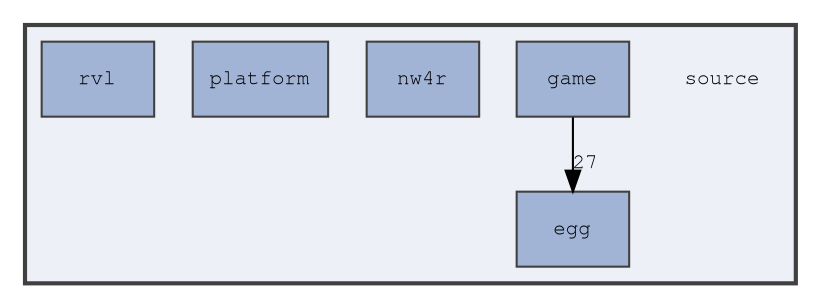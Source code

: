 digraph "source"
{
 // LATEX_PDF_SIZE
  edge [fontname="FreeMono",fontsize="10",labelfontname="FreeMono",labelfontsize="10"];
  node [fontname="FreeMono",fontsize="10",shape=record];
  compound=true
  subgraph clusterdir_b2f33c71d4aa5e7af42a1ca61ff5af1b {
    graph [ bgcolor="#edf0f7", pencolor="grey25", style="filled,bold,", label="", fontname="FreeMono", fontsize="10", URL="dir_b2f33c71d4aa5e7af42a1ca61ff5af1b.html"]
    dir_b2f33c71d4aa5e7af42a1ca61ff5af1b [shape=plaintext, label="source"];
  dir_dfa3dd376ef284b4fe91688c4c5b67ec [shape=box, label="egg", style="filled,", fillcolor="#a2b4d6", color="grey25", URL="dir_dfa3dd376ef284b4fe91688c4c5b67ec.html"];
  dir_9ea5017e8fa7189fb9af6fe82af05461 [shape=box, label="game", style="filled,", fillcolor="#a2b4d6", color="grey25", URL="dir_9ea5017e8fa7189fb9af6fe82af05461.html"];
  dir_fa539d9f400cd8c961cb0a68e32183e6 [shape=box, label="nw4r", style="filled,", fillcolor="#a2b4d6", color="grey25", URL="dir_fa539d9f400cd8c961cb0a68e32183e6.html"];
  dir_deecb1fcc82e0608460c467d95c3be6b [shape=box, label="platform", style="filled,", fillcolor="#a2b4d6", color="grey25", URL="dir_deecb1fcc82e0608460c467d95c3be6b.html"];
  dir_04b1a76366f54e518bf452881c14829c [shape=box, label="rvl", style="filled,", fillcolor="#a2b4d6", color="grey25", URL="dir_04b1a76366f54e518bf452881c14829c.html"];
  }
  dir_9ea5017e8fa7189fb9af6fe82af05461->dir_dfa3dd376ef284b4fe91688c4c5b67ec [headlabel="27", labeldistance=1.5 headhref="dir_000004_000002.html"];
}

